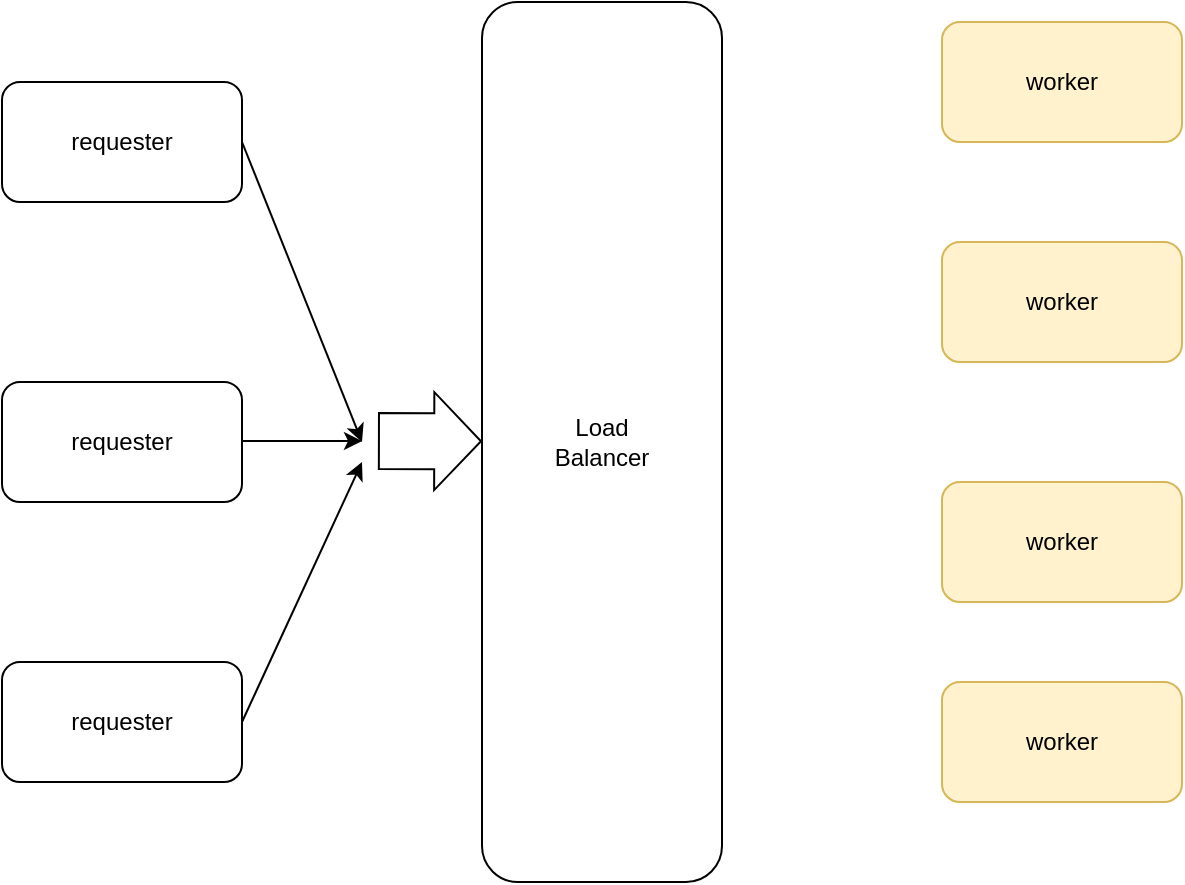 <mxfile version="21.6.8" type="device">
  <diagram name="Page-1" id="2YBvvXClWsGukQMizWep">
    <mxGraphModel dx="896" dy="1096" grid="1" gridSize="10" guides="1" tooltips="1" connect="1" arrows="1" fold="1" page="1" pageScale="1" pageWidth="827" pageHeight="1169" math="0" shadow="0">
      <root>
        <mxCell id="0" />
        <mxCell id="1" parent="0" />
        <mxCell id="Wi1chVe-Qm4jflX1pKlL-1" value="requester" style="rounded=1;whiteSpace=wrap;html=1;" vertex="1" parent="1">
          <mxGeometry x="90" y="370" width="120" height="60" as="geometry" />
        </mxCell>
        <mxCell id="Wi1chVe-Qm4jflX1pKlL-2" value="Load&lt;br&gt;Balancer" style="rounded=1;whiteSpace=wrap;html=1;" vertex="1" parent="1">
          <mxGeometry x="330" y="180" width="120" height="440" as="geometry" />
        </mxCell>
        <mxCell id="Wi1chVe-Qm4jflX1pKlL-3" value="" style="shape=flexArrow;endArrow=classic;html=1;rounded=0;entryX=1.017;entryY=0.273;entryDx=0;entryDy=0;entryPerimeter=0;width=28;endSize=7.46;" edge="1" parent="1">
          <mxGeometry width="50" height="50" relative="1" as="geometry">
            <mxPoint x="277.96" y="399.5" as="sourcePoint" />
            <mxPoint x="330.0" y="399.62" as="targetPoint" />
          </mxGeometry>
        </mxCell>
        <mxCell id="Wi1chVe-Qm4jflX1pKlL-4" value="worker" style="rounded=1;whiteSpace=wrap;html=1;fillColor=#fff2cc;strokeColor=#d6b656;" vertex="1" parent="1">
          <mxGeometry x="560" y="190" width="120" height="60" as="geometry" />
        </mxCell>
        <mxCell id="Wi1chVe-Qm4jflX1pKlL-5" value="worker" style="rounded=1;whiteSpace=wrap;html=1;fillColor=#fff2cc;strokeColor=#d6b656;" vertex="1" parent="1">
          <mxGeometry x="560" y="300" width="120" height="60" as="geometry" />
        </mxCell>
        <mxCell id="Wi1chVe-Qm4jflX1pKlL-6" value="worker" style="rounded=1;whiteSpace=wrap;html=1;fillColor=#fff2cc;strokeColor=#d6b656;" vertex="1" parent="1">
          <mxGeometry x="560" y="420" width="120" height="60" as="geometry" />
        </mxCell>
        <mxCell id="Wi1chVe-Qm4jflX1pKlL-7" value="worker" style="rounded=1;whiteSpace=wrap;html=1;fillColor=#fff2cc;strokeColor=#d6b656;" vertex="1" parent="1">
          <mxGeometry x="560" y="520" width="120" height="60" as="geometry" />
        </mxCell>
        <mxCell id="Wi1chVe-Qm4jflX1pKlL-8" value="requester" style="rounded=1;whiteSpace=wrap;html=1;" vertex="1" parent="1">
          <mxGeometry x="90" y="220" width="120" height="60" as="geometry" />
        </mxCell>
        <mxCell id="Wi1chVe-Qm4jflX1pKlL-9" value="requester" style="rounded=1;whiteSpace=wrap;html=1;" vertex="1" parent="1">
          <mxGeometry x="90" y="510" width="120" height="60" as="geometry" />
        </mxCell>
        <mxCell id="Wi1chVe-Qm4jflX1pKlL-11" value="" style="endArrow=classic;html=1;rounded=0;" edge="1" parent="1">
          <mxGeometry width="50" height="50" relative="1" as="geometry">
            <mxPoint x="210" y="540" as="sourcePoint" />
            <mxPoint x="270" y="410" as="targetPoint" />
          </mxGeometry>
        </mxCell>
        <mxCell id="Wi1chVe-Qm4jflX1pKlL-12" value="" style="endArrow=classic;html=1;rounded=0;" edge="1" parent="1">
          <mxGeometry width="50" height="50" relative="1" as="geometry">
            <mxPoint x="210" y="250" as="sourcePoint" />
            <mxPoint x="270" y="400" as="targetPoint" />
          </mxGeometry>
        </mxCell>
        <mxCell id="Wi1chVe-Qm4jflX1pKlL-13" value="" style="endArrow=classic;html=1;rounded=0;" edge="1" parent="1">
          <mxGeometry width="50" height="50" relative="1" as="geometry">
            <mxPoint x="210" y="399.5" as="sourcePoint" />
            <mxPoint x="270" y="399.5" as="targetPoint" />
          </mxGeometry>
        </mxCell>
      </root>
    </mxGraphModel>
  </diagram>
</mxfile>
